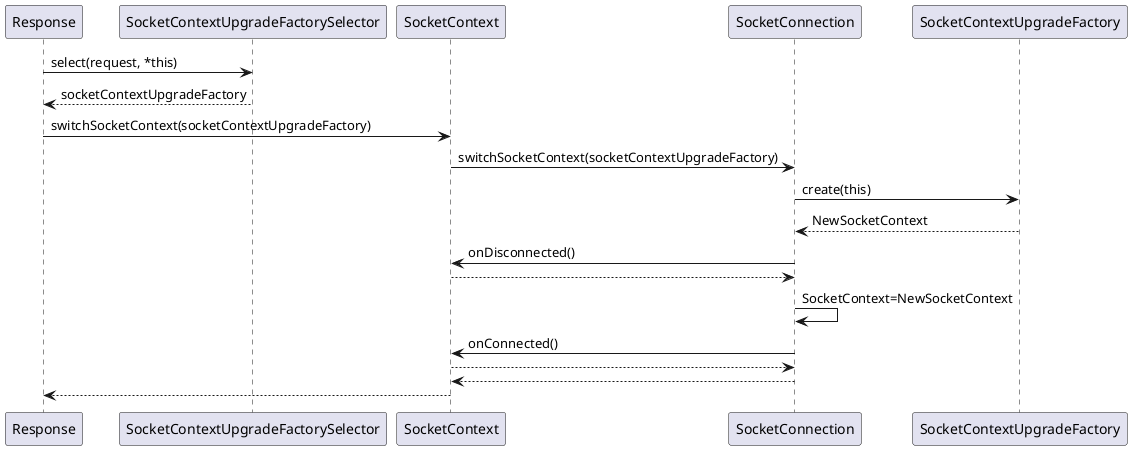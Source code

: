 @startuml inline_umlgraph_1.svg
  Response->SocketContextUpgradeFactorySelector  : select(request, *this)
  Response<--SocketContextUpgradeFactorySelector : socketContextUpgradeFactory
  Response->SocketContext : switchSocketContext(socketContextUpgradeFactory)
  SocketContext->SocketConnection : switchSocketContext(socketContextUpgradeFactory)
  SocketConnection->SocketContextUpgradeFactory : create(this)
  SocketConnection<--SocketContextUpgradeFactory : NewSocketContext
  SocketConnection->SocketContext : onDisconnected()
  SocketConnection<--SocketContext
  SocketConnection->SocketConnection : SocketContext=NewSocketContext
  SocketConnection->SocketContext : onConnected()
  SocketConnection<--SocketContext
  SocketContext<--SocketConnection
  Response<--SocketContext
@enduml

